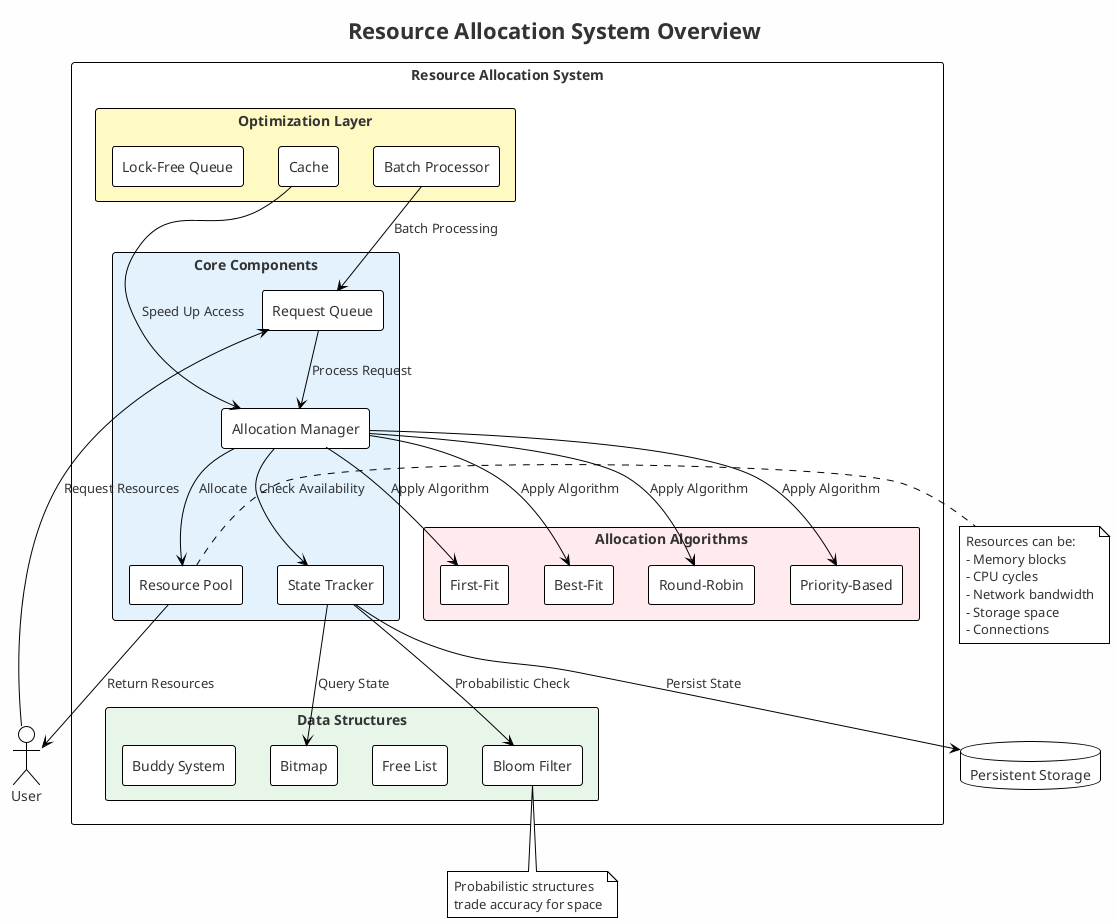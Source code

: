@startuml resource-allocation-overview
!theme plain
title Resource Allocation System Overview

skinparam backgroundColor #FEFEFE
skinparam defaultFontColor #333333

skinparam componentStyle rectangle
skinparam packageStyle rectangle

package "Resource Allocation System" {
    
    package "Core Components" #E3F2FD {
        component [Resource Pool] as pool
        component [Allocation Manager] as manager
        component [Request Queue] as queue
        component [State Tracker] as tracker
    }
    
    package "Data Structures" #E8F5E9 {
        component [Bitmap] as bitmap
        component [Free List] as freelist
        component [Bloom Filter] as bloom
        component [Buddy System] as buddy
    }
    
    package "Allocation Algorithms" #FFEBEE {
        component [First-Fit] as ff
        component [Best-Fit] as bf
        component [Round-Robin] as rr
        component [Priority-Based] as pb
    }
    
    package "Optimization Layer" #FFF9C4 {
        component [Cache] as cache
        component [Batch Processor] as batch
        component [Lock-Free Queue] as lockfree
    }
}

actor User as user
database "Persistent Storage" as db

' Connections
user --> queue : Request Resources
queue --> manager : Process Request
manager --> tracker : Check Availability
tracker --> bitmap : Query State
tracker --> bloom : Probabilistic Check
manager --> ff : Apply Algorithm
manager --> bf : Apply Algorithm
manager --> rr : Apply Algorithm
manager --> pb : Apply Algorithm
manager --> pool : Allocate
pool --> user : Return Resources
tracker --> db : Persist State
cache --> manager : Speed Up Access
batch --> queue : Batch Processing

note right of pool
    Resources can be:
    - Memory blocks
    - CPU cycles
    - Network bandwidth
    - Storage space
    - Connections
end note

note bottom of bloom
    Probabilistic structures
    trade accuracy for space
end note

@enduml